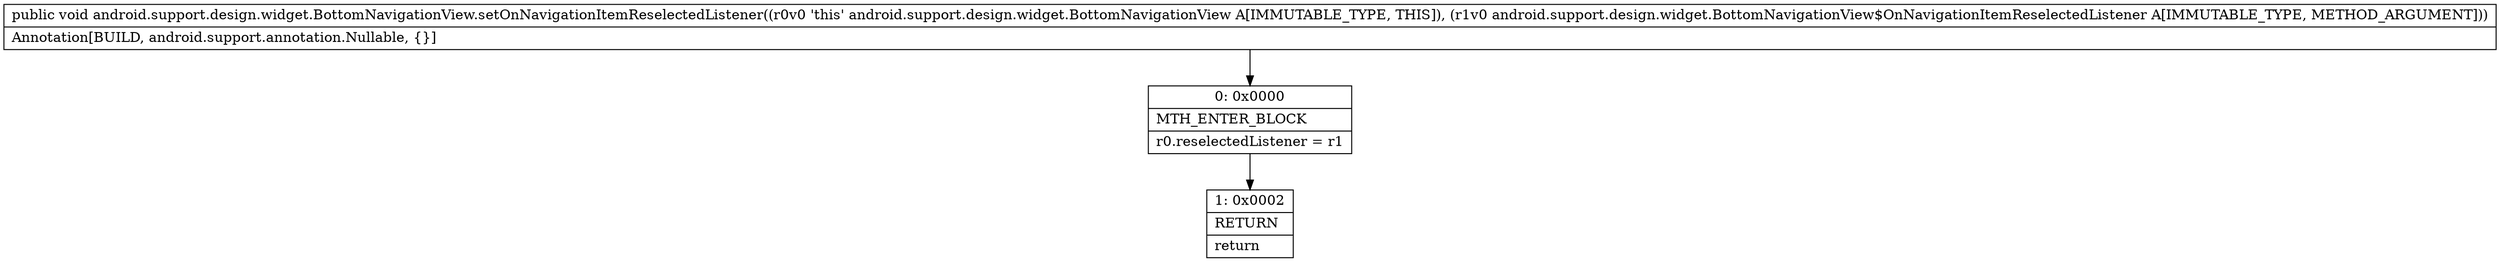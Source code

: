 digraph "CFG forandroid.support.design.widget.BottomNavigationView.setOnNavigationItemReselectedListener(Landroid\/support\/design\/widget\/BottomNavigationView$OnNavigationItemReselectedListener;)V" {
Node_0 [shape=record,label="{0\:\ 0x0000|MTH_ENTER_BLOCK\l|r0.reselectedListener = r1\l}"];
Node_1 [shape=record,label="{1\:\ 0x0002|RETURN\l|return\l}"];
MethodNode[shape=record,label="{public void android.support.design.widget.BottomNavigationView.setOnNavigationItemReselectedListener((r0v0 'this' android.support.design.widget.BottomNavigationView A[IMMUTABLE_TYPE, THIS]), (r1v0 android.support.design.widget.BottomNavigationView$OnNavigationItemReselectedListener A[IMMUTABLE_TYPE, METHOD_ARGUMENT]))  | Annotation[BUILD, android.support.annotation.Nullable, \{\}]\l}"];
MethodNode -> Node_0;
Node_0 -> Node_1;
}

